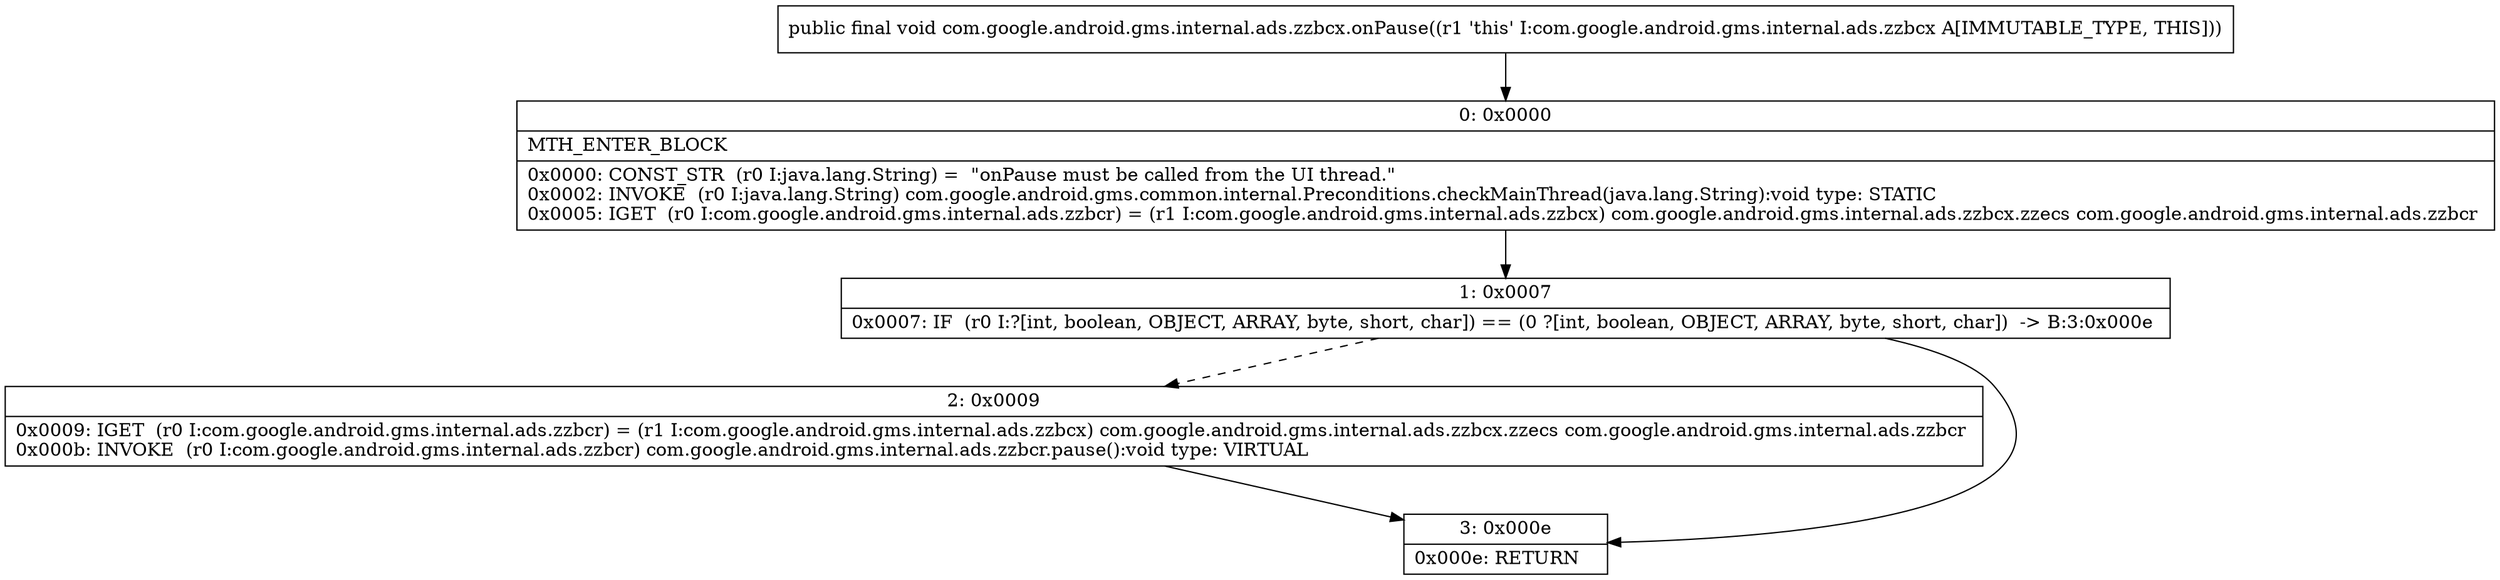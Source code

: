 digraph "CFG forcom.google.android.gms.internal.ads.zzbcx.onPause()V" {
Node_0 [shape=record,label="{0\:\ 0x0000|MTH_ENTER_BLOCK\l|0x0000: CONST_STR  (r0 I:java.lang.String) =  \"onPause must be called from the UI thread.\" \l0x0002: INVOKE  (r0 I:java.lang.String) com.google.android.gms.common.internal.Preconditions.checkMainThread(java.lang.String):void type: STATIC \l0x0005: IGET  (r0 I:com.google.android.gms.internal.ads.zzbcr) = (r1 I:com.google.android.gms.internal.ads.zzbcx) com.google.android.gms.internal.ads.zzbcx.zzecs com.google.android.gms.internal.ads.zzbcr \l}"];
Node_1 [shape=record,label="{1\:\ 0x0007|0x0007: IF  (r0 I:?[int, boolean, OBJECT, ARRAY, byte, short, char]) == (0 ?[int, boolean, OBJECT, ARRAY, byte, short, char])  \-\> B:3:0x000e \l}"];
Node_2 [shape=record,label="{2\:\ 0x0009|0x0009: IGET  (r0 I:com.google.android.gms.internal.ads.zzbcr) = (r1 I:com.google.android.gms.internal.ads.zzbcx) com.google.android.gms.internal.ads.zzbcx.zzecs com.google.android.gms.internal.ads.zzbcr \l0x000b: INVOKE  (r0 I:com.google.android.gms.internal.ads.zzbcr) com.google.android.gms.internal.ads.zzbcr.pause():void type: VIRTUAL \l}"];
Node_3 [shape=record,label="{3\:\ 0x000e|0x000e: RETURN   \l}"];
MethodNode[shape=record,label="{public final void com.google.android.gms.internal.ads.zzbcx.onPause((r1 'this' I:com.google.android.gms.internal.ads.zzbcx A[IMMUTABLE_TYPE, THIS])) }"];
MethodNode -> Node_0;
Node_0 -> Node_1;
Node_1 -> Node_2[style=dashed];
Node_1 -> Node_3;
Node_2 -> Node_3;
}

